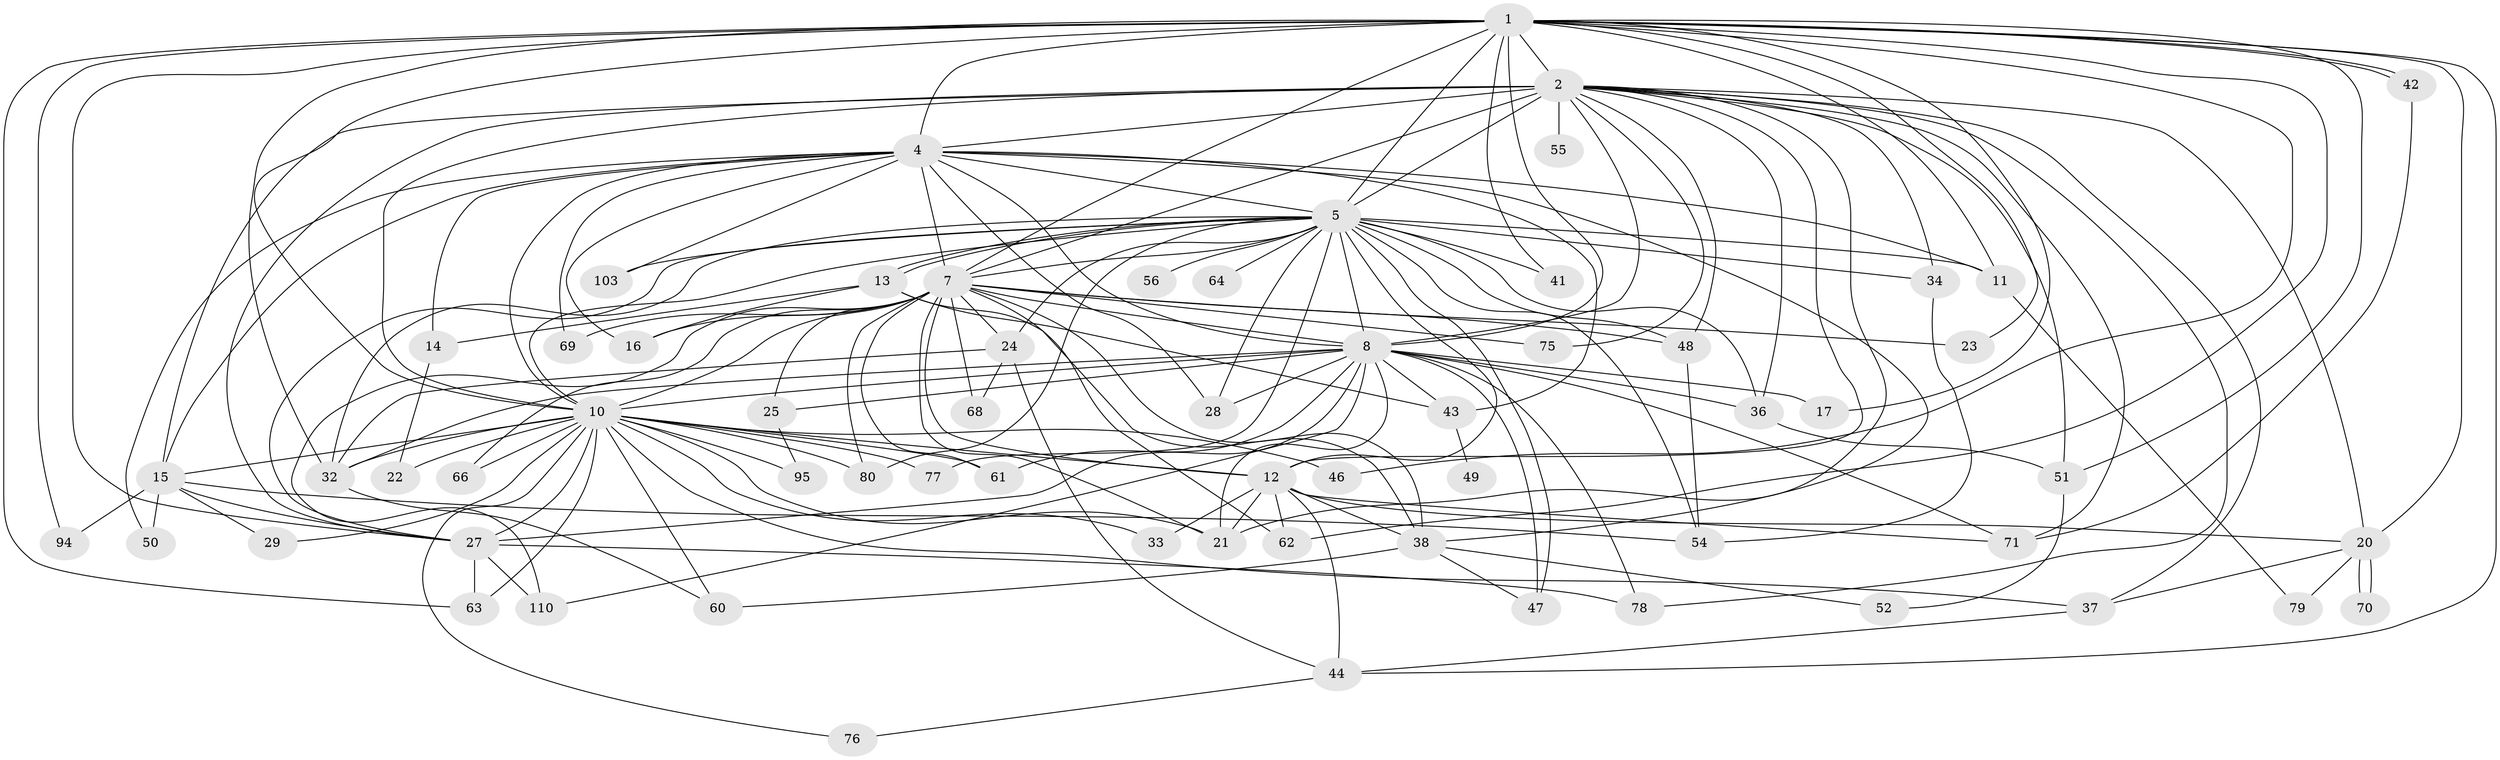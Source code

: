 // original degree distribution, {20: 0.023809523809523808, 19: 0.007936507936507936, 18: 0.007936507936507936, 24: 0.007936507936507936, 25: 0.015873015873015872, 16: 0.007936507936507936, 29: 0.007936507936507936, 4: 0.09523809523809523, 8: 0.015873015873015872, 6: 0.023809523809523808, 3: 0.1984126984126984, 2: 0.5158730158730159, 5: 0.05555555555555555, 9: 0.007936507936507936, 7: 0.007936507936507936}
// Generated by graph-tools (version 1.1) at 2025/14/03/09/25 04:14:04]
// undirected, 63 vertices, 167 edges
graph export_dot {
graph [start="1"]
  node [color=gray90,style=filled];
  1 [super="+9"];
  2 [super="+19+18+117+59+3"];
  4;
  5 [super="+6+26"];
  7;
  8 [super="+89"];
  10;
  11;
  12 [super="+40+72"];
  13;
  14;
  15;
  16 [super="+67"];
  17;
  20;
  21 [super="+31"];
  22;
  23;
  24;
  25;
  27 [super="+109+57"];
  28 [super="+123"];
  29;
  32 [super="+39+90"];
  33;
  34;
  36 [super="+88+108+74"];
  37;
  38 [super="+118+86+58"];
  41;
  42 [super="+92"];
  43 [super="+45+82"];
  44 [super="+65"];
  46;
  47;
  48;
  49;
  50;
  51;
  52;
  54 [super="+91"];
  55;
  56;
  60 [super="+93"];
  61 [super="+85+120"];
  62;
  63 [super="+102+99"];
  64;
  66;
  68;
  69;
  70;
  71 [super="+116"];
  75;
  76;
  77;
  78;
  79;
  80 [super="+87"];
  94;
  95;
  103;
  110 [super="+113"];
  1 -- 2 [weight=5];
  1 -- 4 [weight=2];
  1 -- 5 [weight=5];
  1 -- 7 [weight=2];
  1 -- 8 [weight=2];
  1 -- 10 [weight=2];
  1 -- 20;
  1 -- 23;
  1 -- 27;
  1 -- 41;
  1 -- 42 [weight=2];
  1 -- 42;
  1 -- 44;
  1 -- 46;
  1 -- 94;
  1 -- 11;
  1 -- 17;
  1 -- 51;
  1 -- 62;
  1 -- 63;
  1 -- 32;
  2 -- 4 [weight=3];
  2 -- 5 [weight=6];
  2 -- 7 [weight=2];
  2 -- 8 [weight=3];
  2 -- 10 [weight=3];
  2 -- 36 [weight=4];
  2 -- 51;
  2 -- 55 [weight=2];
  2 -- 75;
  2 -- 34;
  2 -- 15;
  2 -- 20 [weight=3];
  2 -- 27 [weight=2];
  2 -- 37;
  2 -- 21;
  2 -- 71;
  2 -- 12;
  2 -- 78;
  2 -- 48;
  4 -- 5 [weight=2];
  4 -- 7;
  4 -- 8;
  4 -- 10;
  4 -- 11;
  4 -- 14;
  4 -- 15;
  4 -- 16;
  4 -- 28;
  4 -- 43;
  4 -- 50;
  4 -- 69;
  4 -- 103;
  4 -- 38;
  5 -- 7 [weight=2];
  5 -- 8 [weight=4];
  5 -- 10 [weight=3];
  5 -- 13;
  5 -- 13;
  5 -- 28;
  5 -- 32;
  5 -- 36;
  5 -- 41;
  5 -- 54;
  5 -- 56 [weight=2];
  5 -- 80;
  5 -- 12 [weight=2];
  5 -- 64;
  5 -- 11;
  5 -- 77;
  5 -- 24;
  5 -- 34;
  5 -- 103;
  5 -- 47;
  5 -- 48;
  5 -- 27;
  7 -- 8;
  7 -- 10;
  7 -- 12;
  7 -- 23;
  7 -- 24;
  7 -- 25;
  7 -- 38;
  7 -- 48;
  7 -- 62;
  7 -- 66;
  7 -- 68;
  7 -- 69;
  7 -- 75;
  7 -- 110;
  7 -- 61;
  7 -- 80;
  7 -- 16;
  7 -- 21;
  8 -- 10;
  8 -- 17;
  8 -- 25;
  8 -- 43 [weight=2];
  8 -- 47;
  8 -- 61 [weight=2];
  8 -- 71;
  8 -- 78;
  8 -- 110;
  8 -- 36;
  8 -- 28;
  8 -- 27;
  8 -- 32;
  8 -- 21;
  10 -- 12;
  10 -- 15;
  10 -- 21;
  10 -- 22;
  10 -- 29;
  10 -- 32;
  10 -- 33;
  10 -- 37;
  10 -- 46;
  10 -- 60;
  10 -- 61;
  10 -- 66;
  10 -- 76;
  10 -- 77;
  10 -- 80;
  10 -- 95;
  10 -- 63;
  10 -- 27;
  11 -- 79;
  12 -- 21;
  12 -- 33;
  12 -- 38;
  12 -- 20;
  12 -- 71;
  12 -- 44;
  12 -- 62;
  13 -- 14;
  13 -- 16;
  13 -- 38;
  13 -- 43;
  14 -- 22;
  15 -- 27;
  15 -- 29;
  15 -- 50;
  15 -- 94;
  15 -- 54;
  20 -- 37;
  20 -- 70;
  20 -- 70;
  20 -- 79;
  24 -- 44;
  24 -- 68;
  24 -- 32;
  25 -- 95;
  27 -- 63 [weight=2];
  27 -- 110;
  27 -- 78;
  32 -- 60;
  34 -- 54;
  36 -- 51;
  37 -- 44;
  38 -- 52;
  38 -- 60;
  38 -- 47;
  42 -- 71;
  43 -- 49 [weight=2];
  44 -- 76;
  48 -- 54;
  51 -- 52;
}
